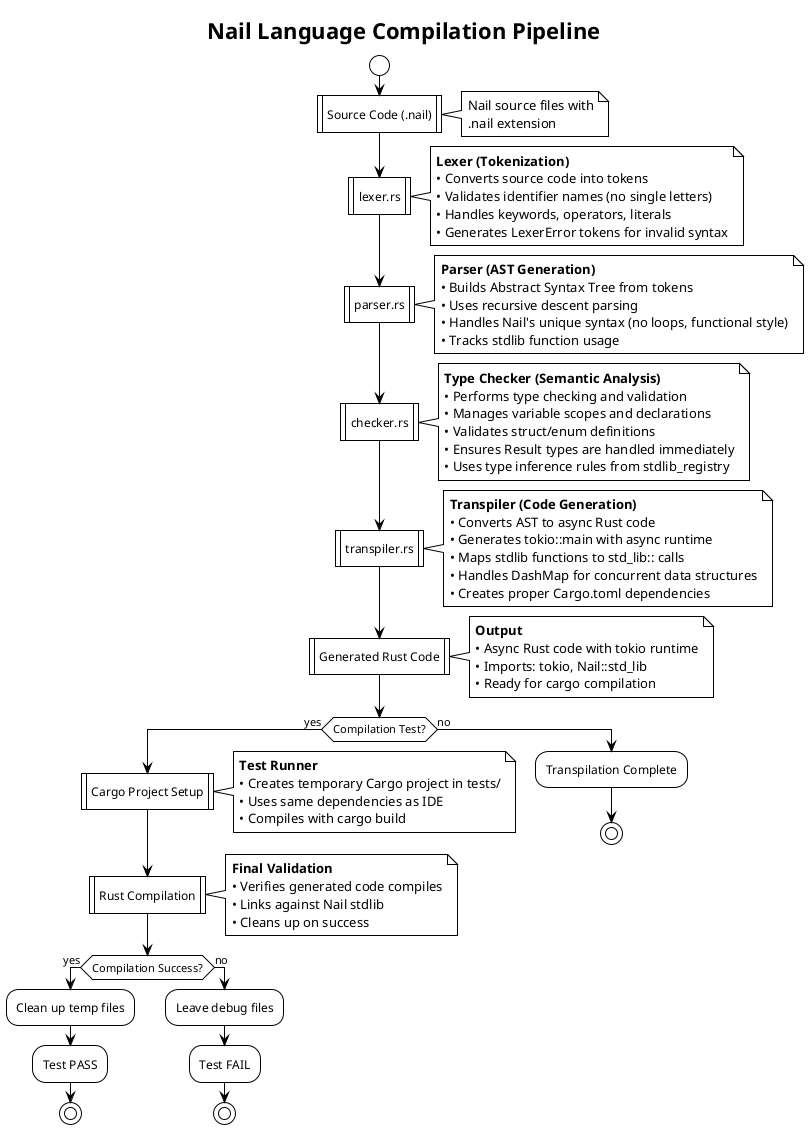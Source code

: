 @startuml
!theme plain
title Nail Language Compilation Pipeline

start

:Source Code (.nail)|
note right
  Nail source files with
  .nail extension
end note

:lexer.rs|
note right
  **Lexer (Tokenization)**
  • Converts source code into tokens
  • Validates identifier names (no single letters)
  • Handles keywords, operators, literals
  • Generates LexerError tokens for invalid syntax
end note

:parser.rs|
note right
  **Parser (AST Generation)**
  • Builds Abstract Syntax Tree from tokens
  • Uses recursive descent parsing
  • Handles Nail's unique syntax (no loops, functional style)
  • Tracks stdlib function usage
end note

:checker.rs|
note right
  **Type Checker (Semantic Analysis)**
  • Performs type checking and validation
  • Manages variable scopes and declarations
  • Validates struct/enum definitions
  • Ensures Result types are handled immediately
  • Uses type inference rules from stdlib_registry
end note

:transpiler.rs|
note right
  **Transpiler (Code Generation)**
  • Converts AST to async Rust code
  • Generates tokio::main with async runtime
  • Maps stdlib functions to std_lib:: calls
  • Handles DashMap for concurrent data structures
  • Creates proper Cargo.toml dependencies
end note

:Generated Rust Code|
note right
  **Output**
  • Async Rust code with tokio runtime
  • Imports: tokio, Nail::std_lib
  • Ready for cargo compilation
end note

if (Compilation Test?) then (yes)
  :Cargo Project Setup|
  note right
    **Test Runner**
    • Creates temporary Cargo project in tests/
    • Uses same dependencies as IDE
    • Compiles with cargo build
  end note

  :Rust Compilation|
  note right
    **Final Validation**
    • Verifies generated code compiles
    • Links against Nail stdlib
    • Cleans up on success
  end note

  if (Compilation Success?) then (yes)
    :Clean up temp files;
    :Test PASS;
    stop
  else (no)
    :Leave debug files;
    :Test FAIL;
    stop
  endif
else (no)
  :Transpilation Complete;
  stop
endif

@enduml
